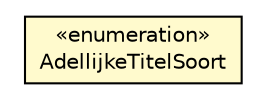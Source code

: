 #!/usr/local/bin/dot
#
# Class diagram 
# Generated by UMLGraph version R5_6-24-gf6e263 (http://www.umlgraph.org/)
#

digraph G {
	edge [fontname="Helvetica",fontsize=10,labelfontname="Helvetica",labelfontsize=10];
	node [fontname="Helvetica",fontsize=10,shape=plaintext];
	nodesep=0.25;
	ranksep=0.5;
	// nl.egem.stuf.sector.bg._0204.AdellijkeTitelSoort
	c36668 [label=<<table title="nl.egem.stuf.sector.bg._0204.AdellijkeTitelSoort" border="0" cellborder="1" cellspacing="0" cellpadding="2" port="p" bgcolor="lemonChiffon" href="./AdellijkeTitelSoort.html">
		<tr><td><table border="0" cellspacing="0" cellpadding="1">
<tr><td align="center" balign="center"> &#171;enumeration&#187; </td></tr>
<tr><td align="center" balign="center"> AdellijkeTitelSoort </td></tr>
		</table></td></tr>
		</table>>, URL="./AdellijkeTitelSoort.html", fontname="Helvetica", fontcolor="black", fontsize=10.0];
}

